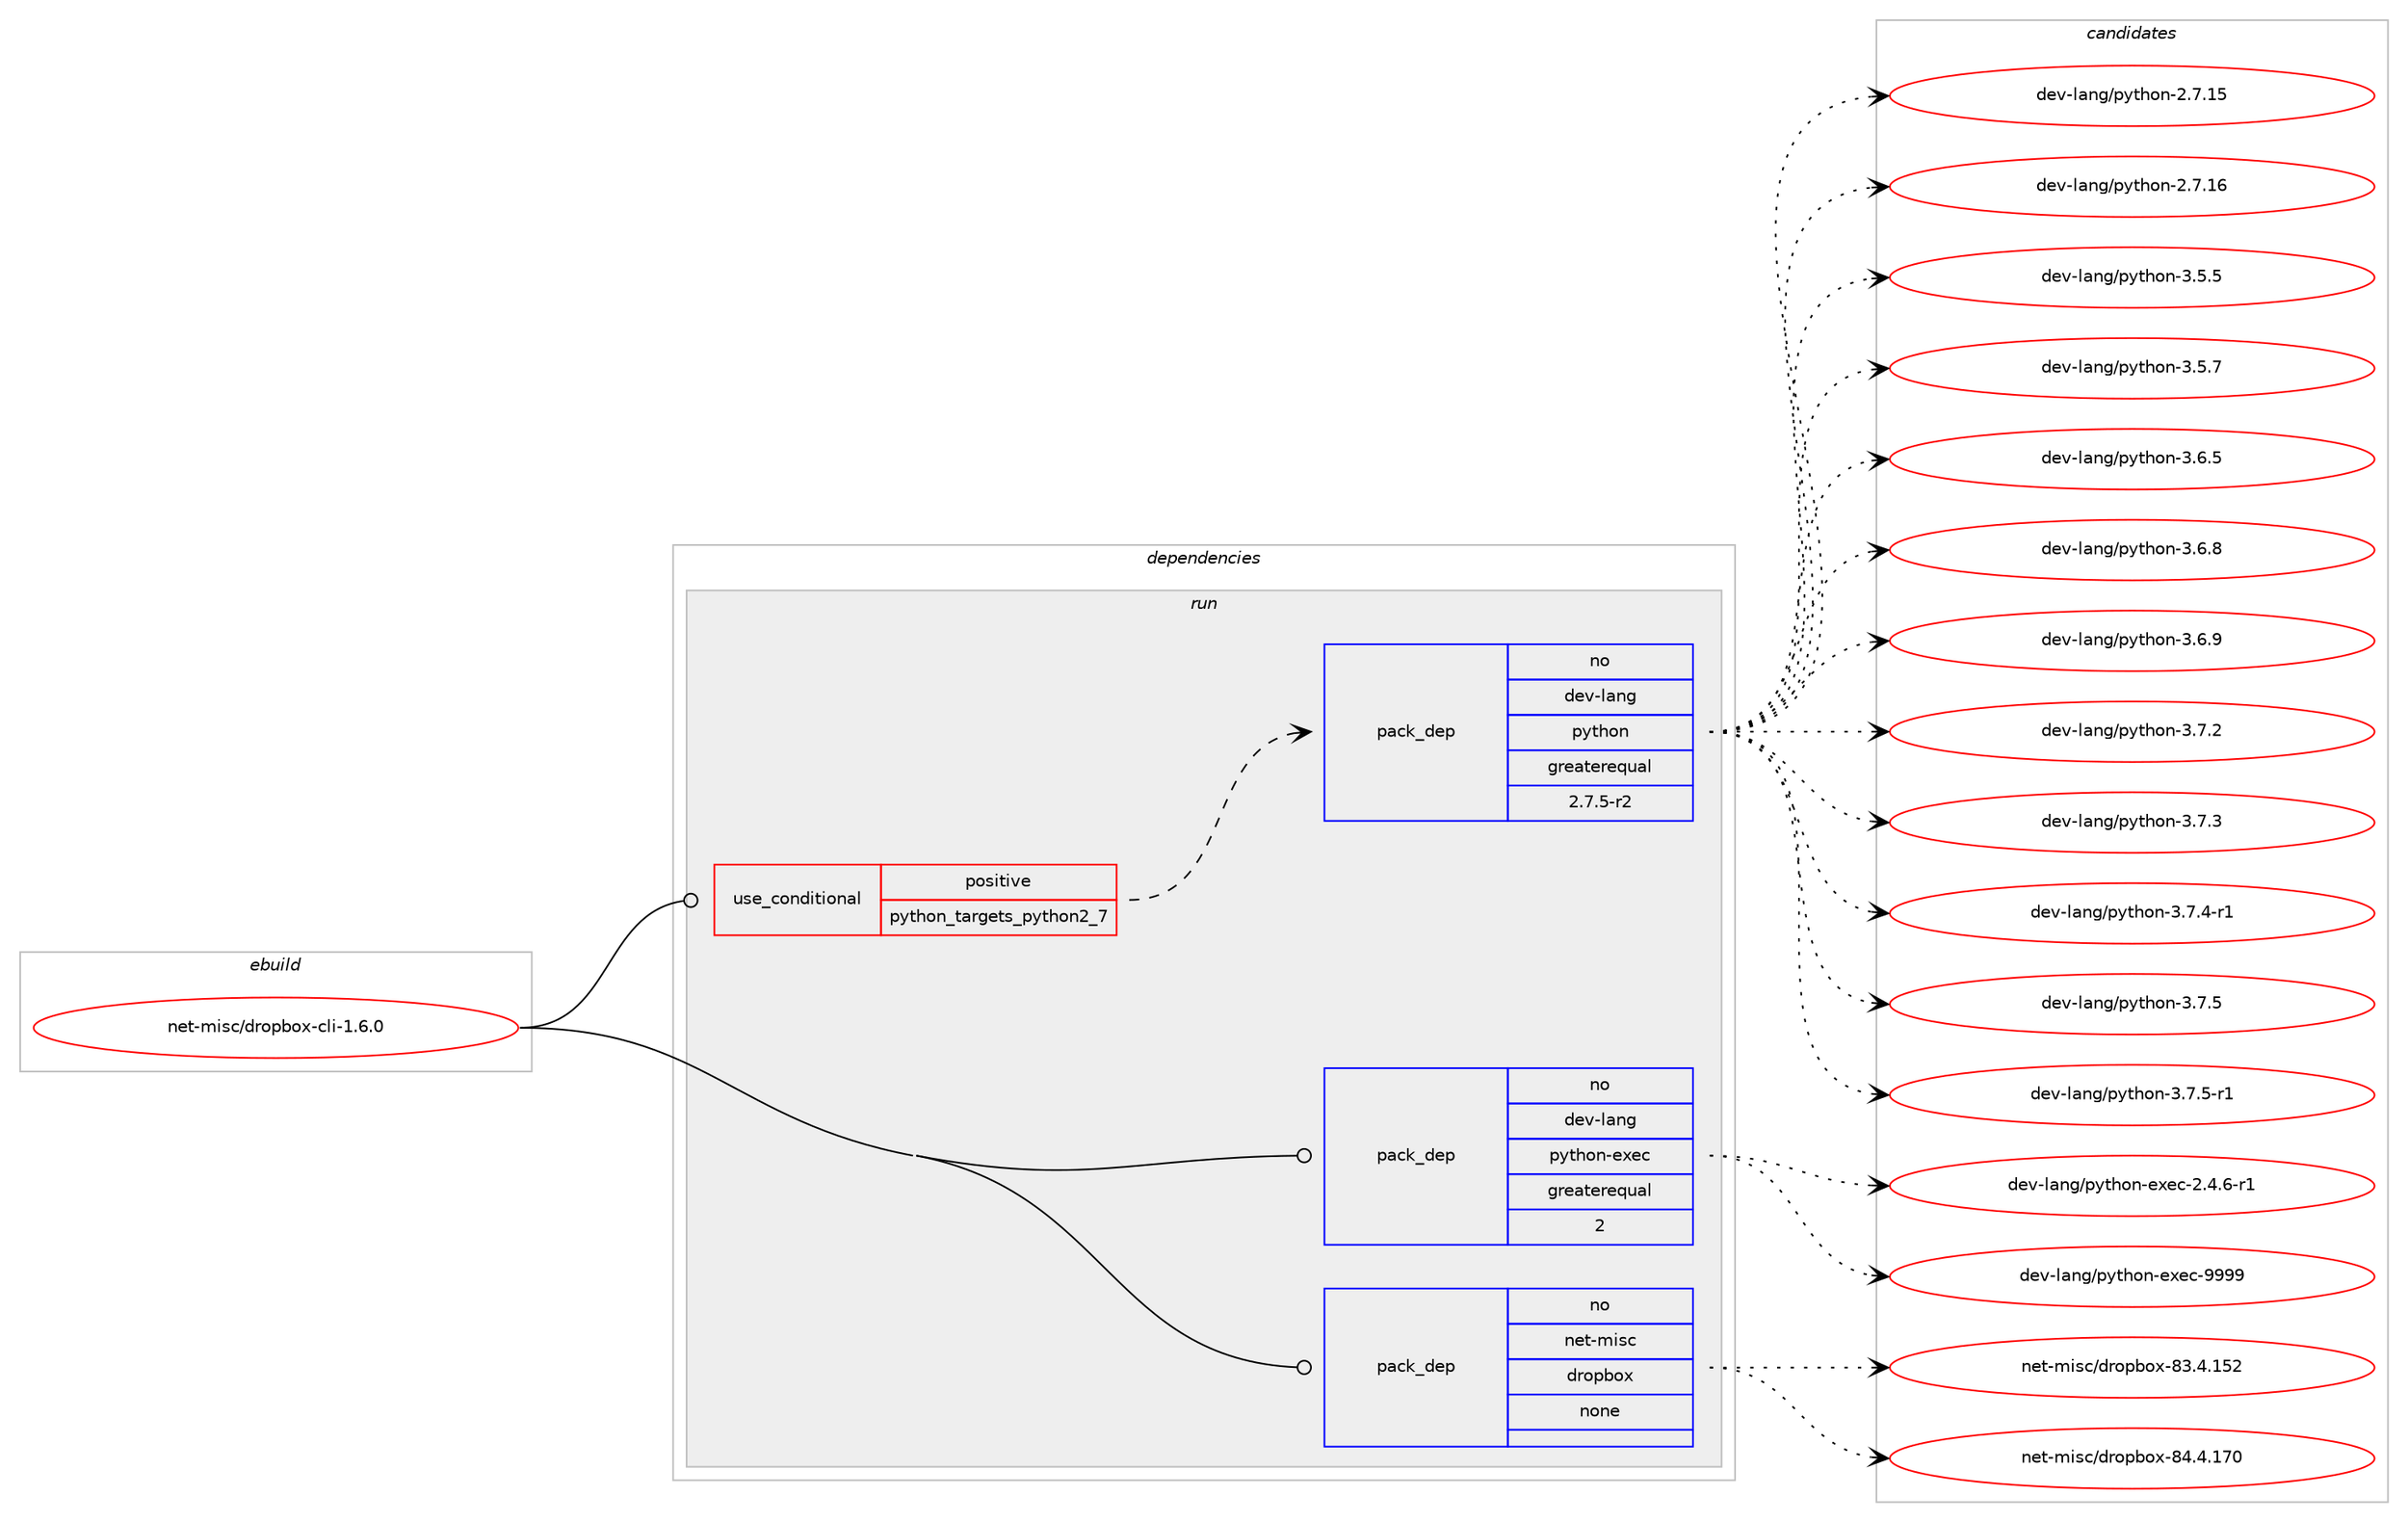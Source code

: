 digraph prolog {

# *************
# Graph options
# *************

newrank=true;
concentrate=true;
compound=true;
graph [rankdir=LR,fontname=Helvetica,fontsize=10,ranksep=1.5];#, ranksep=2.5, nodesep=0.2];
edge  [arrowhead=vee];
node  [fontname=Helvetica,fontsize=10];

# **********
# The ebuild
# **********

subgraph cluster_leftcol {
color=gray;
rank=same;
label=<<i>ebuild</i>>;
id [label="net-misc/dropbox-cli-1.6.0", color=red, width=4, href="../net-misc/dropbox-cli-1.6.0.svg"];
}

# ****************
# The dependencies
# ****************

subgraph cluster_midcol {
color=gray;
label=<<i>dependencies</i>>;
subgraph cluster_compile {
fillcolor="#eeeeee";
style=filled;
label=<<i>compile</i>>;
}
subgraph cluster_compileandrun {
fillcolor="#eeeeee";
style=filled;
label=<<i>compile and run</i>>;
}
subgraph cluster_run {
fillcolor="#eeeeee";
style=filled;
label=<<i>run</i>>;
subgraph cond203049 {
dependency832664 [label=<<TABLE BORDER="0" CELLBORDER="1" CELLSPACING="0" CELLPADDING="4"><TR><TD ROWSPAN="3" CELLPADDING="10">use_conditional</TD></TR><TR><TD>positive</TD></TR><TR><TD>python_targets_python2_7</TD></TR></TABLE>>, shape=none, color=red];
subgraph pack615008 {
dependency832665 [label=<<TABLE BORDER="0" CELLBORDER="1" CELLSPACING="0" CELLPADDING="4" WIDTH="220"><TR><TD ROWSPAN="6" CELLPADDING="30">pack_dep</TD></TR><TR><TD WIDTH="110">no</TD></TR><TR><TD>dev-lang</TD></TR><TR><TD>python</TD></TR><TR><TD>greaterequal</TD></TR><TR><TD>2.7.5-r2</TD></TR></TABLE>>, shape=none, color=blue];
}
dependency832664:e -> dependency832665:w [weight=20,style="dashed",arrowhead="vee"];
}
id:e -> dependency832664:w [weight=20,style="solid",arrowhead="odot"];
subgraph pack615009 {
dependency832666 [label=<<TABLE BORDER="0" CELLBORDER="1" CELLSPACING="0" CELLPADDING="4" WIDTH="220"><TR><TD ROWSPAN="6" CELLPADDING="30">pack_dep</TD></TR><TR><TD WIDTH="110">no</TD></TR><TR><TD>dev-lang</TD></TR><TR><TD>python-exec</TD></TR><TR><TD>greaterequal</TD></TR><TR><TD>2</TD></TR></TABLE>>, shape=none, color=blue];
}
id:e -> dependency832666:w [weight=20,style="solid",arrowhead="odot"];
subgraph pack615010 {
dependency832667 [label=<<TABLE BORDER="0" CELLBORDER="1" CELLSPACING="0" CELLPADDING="4" WIDTH="220"><TR><TD ROWSPAN="6" CELLPADDING="30">pack_dep</TD></TR><TR><TD WIDTH="110">no</TD></TR><TR><TD>net-misc</TD></TR><TR><TD>dropbox</TD></TR><TR><TD>none</TD></TR><TR><TD></TD></TR></TABLE>>, shape=none, color=blue];
}
id:e -> dependency832667:w [weight=20,style="solid",arrowhead="odot"];
}
}

# **************
# The candidates
# **************

subgraph cluster_choices {
rank=same;
color=gray;
label=<<i>candidates</i>>;

subgraph choice615008 {
color=black;
nodesep=1;
choice10010111845108971101034711212111610411111045504655464953 [label="dev-lang/python-2.7.15", color=red, width=4,href="../dev-lang/python-2.7.15.svg"];
choice10010111845108971101034711212111610411111045504655464954 [label="dev-lang/python-2.7.16", color=red, width=4,href="../dev-lang/python-2.7.16.svg"];
choice100101118451089711010347112121116104111110455146534653 [label="dev-lang/python-3.5.5", color=red, width=4,href="../dev-lang/python-3.5.5.svg"];
choice100101118451089711010347112121116104111110455146534655 [label="dev-lang/python-3.5.7", color=red, width=4,href="../dev-lang/python-3.5.7.svg"];
choice100101118451089711010347112121116104111110455146544653 [label="dev-lang/python-3.6.5", color=red, width=4,href="../dev-lang/python-3.6.5.svg"];
choice100101118451089711010347112121116104111110455146544656 [label="dev-lang/python-3.6.8", color=red, width=4,href="../dev-lang/python-3.6.8.svg"];
choice100101118451089711010347112121116104111110455146544657 [label="dev-lang/python-3.6.9", color=red, width=4,href="../dev-lang/python-3.6.9.svg"];
choice100101118451089711010347112121116104111110455146554650 [label="dev-lang/python-3.7.2", color=red, width=4,href="../dev-lang/python-3.7.2.svg"];
choice100101118451089711010347112121116104111110455146554651 [label="dev-lang/python-3.7.3", color=red, width=4,href="../dev-lang/python-3.7.3.svg"];
choice1001011184510897110103471121211161041111104551465546524511449 [label="dev-lang/python-3.7.4-r1", color=red, width=4,href="../dev-lang/python-3.7.4-r1.svg"];
choice100101118451089711010347112121116104111110455146554653 [label="dev-lang/python-3.7.5", color=red, width=4,href="../dev-lang/python-3.7.5.svg"];
choice1001011184510897110103471121211161041111104551465546534511449 [label="dev-lang/python-3.7.5-r1", color=red, width=4,href="../dev-lang/python-3.7.5-r1.svg"];
dependency832665:e -> choice10010111845108971101034711212111610411111045504655464953:w [style=dotted,weight="100"];
dependency832665:e -> choice10010111845108971101034711212111610411111045504655464954:w [style=dotted,weight="100"];
dependency832665:e -> choice100101118451089711010347112121116104111110455146534653:w [style=dotted,weight="100"];
dependency832665:e -> choice100101118451089711010347112121116104111110455146534655:w [style=dotted,weight="100"];
dependency832665:e -> choice100101118451089711010347112121116104111110455146544653:w [style=dotted,weight="100"];
dependency832665:e -> choice100101118451089711010347112121116104111110455146544656:w [style=dotted,weight="100"];
dependency832665:e -> choice100101118451089711010347112121116104111110455146544657:w [style=dotted,weight="100"];
dependency832665:e -> choice100101118451089711010347112121116104111110455146554650:w [style=dotted,weight="100"];
dependency832665:e -> choice100101118451089711010347112121116104111110455146554651:w [style=dotted,weight="100"];
dependency832665:e -> choice1001011184510897110103471121211161041111104551465546524511449:w [style=dotted,weight="100"];
dependency832665:e -> choice100101118451089711010347112121116104111110455146554653:w [style=dotted,weight="100"];
dependency832665:e -> choice1001011184510897110103471121211161041111104551465546534511449:w [style=dotted,weight="100"];
}
subgraph choice615009 {
color=black;
nodesep=1;
choice10010111845108971101034711212111610411111045101120101994550465246544511449 [label="dev-lang/python-exec-2.4.6-r1", color=red, width=4,href="../dev-lang/python-exec-2.4.6-r1.svg"];
choice10010111845108971101034711212111610411111045101120101994557575757 [label="dev-lang/python-exec-9999", color=red, width=4,href="../dev-lang/python-exec-9999.svg"];
dependency832666:e -> choice10010111845108971101034711212111610411111045101120101994550465246544511449:w [style=dotted,weight="100"];
dependency832666:e -> choice10010111845108971101034711212111610411111045101120101994557575757:w [style=dotted,weight="100"];
}
subgraph choice615010 {
color=black;
nodesep=1;
choice11010111645109105115994710011411111298111120455651465246495350 [label="net-misc/dropbox-83.4.152", color=red, width=4,href="../net-misc/dropbox-83.4.152.svg"];
choice11010111645109105115994710011411111298111120455652465246495548 [label="net-misc/dropbox-84.4.170", color=red, width=4,href="../net-misc/dropbox-84.4.170.svg"];
dependency832667:e -> choice11010111645109105115994710011411111298111120455651465246495350:w [style=dotted,weight="100"];
dependency832667:e -> choice11010111645109105115994710011411111298111120455652465246495548:w [style=dotted,weight="100"];
}
}

}
